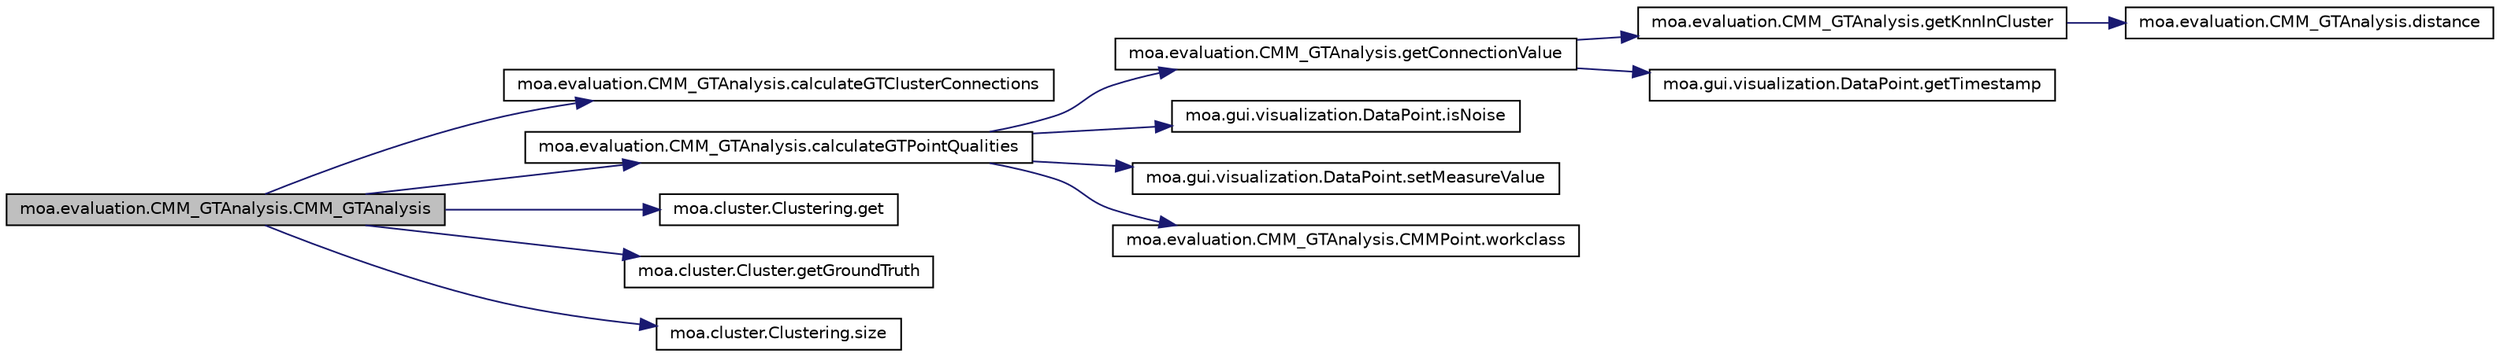 digraph G
{
  edge [fontname="Helvetica",fontsize="10",labelfontname="Helvetica",labelfontsize="10"];
  node [fontname="Helvetica",fontsize="10",shape=record];
  rankdir=LR;
  Node1 [label="moa.evaluation.CMM_GTAnalysis.CMM_GTAnalysis",height=0.2,width=0.4,color="black", fillcolor="grey75", style="filled" fontcolor="black"];
  Node1 -> Node2 [color="midnightblue",fontsize="10",style="solid",fontname="Helvetica"];
  Node2 [label="moa.evaluation.CMM_GTAnalysis.calculateGTClusterConnections",height=0.2,width=0.4,color="black", fillcolor="white", style="filled",URL="$classmoa_1_1evaluation_1_1CMM__GTAnalysis.html#a1b5233802d3c226528fc633eac344280",tooltip="Calculate connections between clusters and merge clusters accordingly as long as..."];
  Node1 -> Node3 [color="midnightblue",fontsize="10",style="solid",fontname="Helvetica"];
  Node3 [label="moa.evaluation.CMM_GTAnalysis.calculateGTPointQualities",height=0.2,width=0.4,color="black", fillcolor="white", style="filled",URL="$classmoa_1_1evaluation_1_1CMM__GTAnalysis.html#a9c1e7ad3767a13b46a47e49a9a4de041",tooltip="calculate initial connectivities"];
  Node3 -> Node4 [color="midnightblue",fontsize="10",style="solid",fontname="Helvetica"];
  Node4 [label="moa.evaluation.CMM_GTAnalysis.getConnectionValue",height=0.2,width=0.4,color="black", fillcolor="white", style="filled",URL="$classmoa_1_1evaluation_1_1CMM__GTAnalysis.html#a794b653c2c7b7335127f6ca7720ec5ab",tooltip="Calculate the connection of a point to a cluster."];
  Node4 -> Node5 [color="midnightblue",fontsize="10",style="solid",fontname="Helvetica"];
  Node5 [label="moa.evaluation.CMM_GTAnalysis.getKnnInCluster",height=0.2,width=0.4,color="black", fillcolor="white", style="filled",URL="$classmoa_1_1evaluation_1_1CMM__GTAnalysis.html#a12f256dabb3d986447d1d0b74a9a0dbc"];
  Node5 -> Node6 [color="midnightblue",fontsize="10",style="solid",fontname="Helvetica"];
  Node6 [label="moa.evaluation.CMM_GTAnalysis.distance",height=0.2,width=0.4,color="black", fillcolor="white", style="filled",URL="$classmoa_1_1evaluation_1_1CMM__GTAnalysis.html#a0d6e0c9cce76d83d7edbc65a3bacb315",tooltip="Calculates Euclidian distance."];
  Node4 -> Node7 [color="midnightblue",fontsize="10",style="solid",fontname="Helvetica"];
  Node7 [label="moa.gui.visualization.DataPoint.getTimestamp",height=0.2,width=0.4,color="black", fillcolor="white", style="filled",URL="$classmoa_1_1gui_1_1visualization_1_1DataPoint.html#a2a969caa225b25dce49d0e0caba03037"];
  Node3 -> Node8 [color="midnightblue",fontsize="10",style="solid",fontname="Helvetica"];
  Node8 [label="moa.gui.visualization.DataPoint.isNoise",height=0.2,width=0.4,color="black", fillcolor="white", style="filled",URL="$classmoa_1_1gui_1_1visualization_1_1DataPoint.html#a346207ffb1974293b5d67cf10656ef3d"];
  Node3 -> Node9 [color="midnightblue",fontsize="10",style="solid",fontname="Helvetica"];
  Node9 [label="moa.gui.visualization.DataPoint.setMeasureValue",height=0.2,width=0.4,color="black", fillcolor="white", style="filled",URL="$classmoa_1_1gui_1_1visualization_1_1DataPoint.html#ae785a3bf303998016133b7d56566a920"];
  Node3 -> Node10 [color="midnightblue",fontsize="10",style="solid",fontname="Helvetica"];
  Node10 [label="moa.evaluation.CMM_GTAnalysis.CMMPoint.workclass",height=0.2,width=0.4,color="black", fillcolor="white", style="filled",URL="$classmoa_1_1evaluation_1_1CMM__GTAnalysis_1_1CMMPoint.html#ae69d6c93ab345ead82db85e885af44ad",tooltip="Retruns the current working label of the cluster the point belongs to."];
  Node1 -> Node11 [color="midnightblue",fontsize="10",style="solid",fontname="Helvetica"];
  Node11 [label="moa.cluster.Clustering.get",height=0.2,width=0.4,color="black", fillcolor="white", style="filled",URL="$classmoa_1_1cluster_1_1Clustering.html#a6a66be9b90f5cb06b044da278cdf24c9",tooltip="remove a cluster from the clustering"];
  Node1 -> Node12 [color="midnightblue",fontsize="10",style="solid",fontname="Helvetica"];
  Node12 [label="moa.cluster.Cluster.getGroundTruth",height=0.2,width=0.4,color="black", fillcolor="white", style="filled",URL="$classmoa_1_1cluster_1_1Cluster.html#a8be46287f76d14e83567381c23581d3b"];
  Node1 -> Node13 [color="midnightblue",fontsize="10",style="solid",fontname="Helvetica"];
  Node13 [label="moa.cluster.Clustering.size",height=0.2,width=0.4,color="black", fillcolor="white", style="filled",URL="$classmoa_1_1cluster_1_1Clustering.html#a054a386d94acf3b88574f061ab4c8d71"];
}
